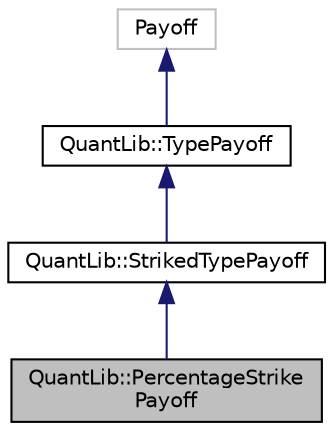 digraph "QuantLib::PercentageStrikePayoff"
{
  edge [fontname="Helvetica",fontsize="10",labelfontname="Helvetica",labelfontsize="10"];
  node [fontname="Helvetica",fontsize="10",shape=record];
  Node1 [label="QuantLib::PercentageStrike\lPayoff",height=0.2,width=0.4,color="black", fillcolor="grey75", style="filled", fontcolor="black"];
  Node2 -> Node1 [dir="back",color="midnightblue",fontsize="10",style="solid"];
  Node2 [label="QuantLib::StrikedTypePayoff",height=0.2,width=0.4,color="black", fillcolor="white", style="filled",URL="$class_quant_lib_1_1_striked_type_payoff.html",tooltip="Intermediate class for payoffs based on a fixed strike. "];
  Node3 -> Node2 [dir="back",color="midnightblue",fontsize="10",style="solid"];
  Node3 [label="QuantLib::TypePayoff",height=0.2,width=0.4,color="black", fillcolor="white", style="filled",URL="$class_quant_lib_1_1_type_payoff.html",tooltip="Intermediate class for put/call payoffs. "];
  Node4 -> Node3 [dir="back",color="midnightblue",fontsize="10",style="solid"];
  Node4 [label="Payoff",height=0.2,width=0.4,color="grey75", fillcolor="white", style="filled"];
}
